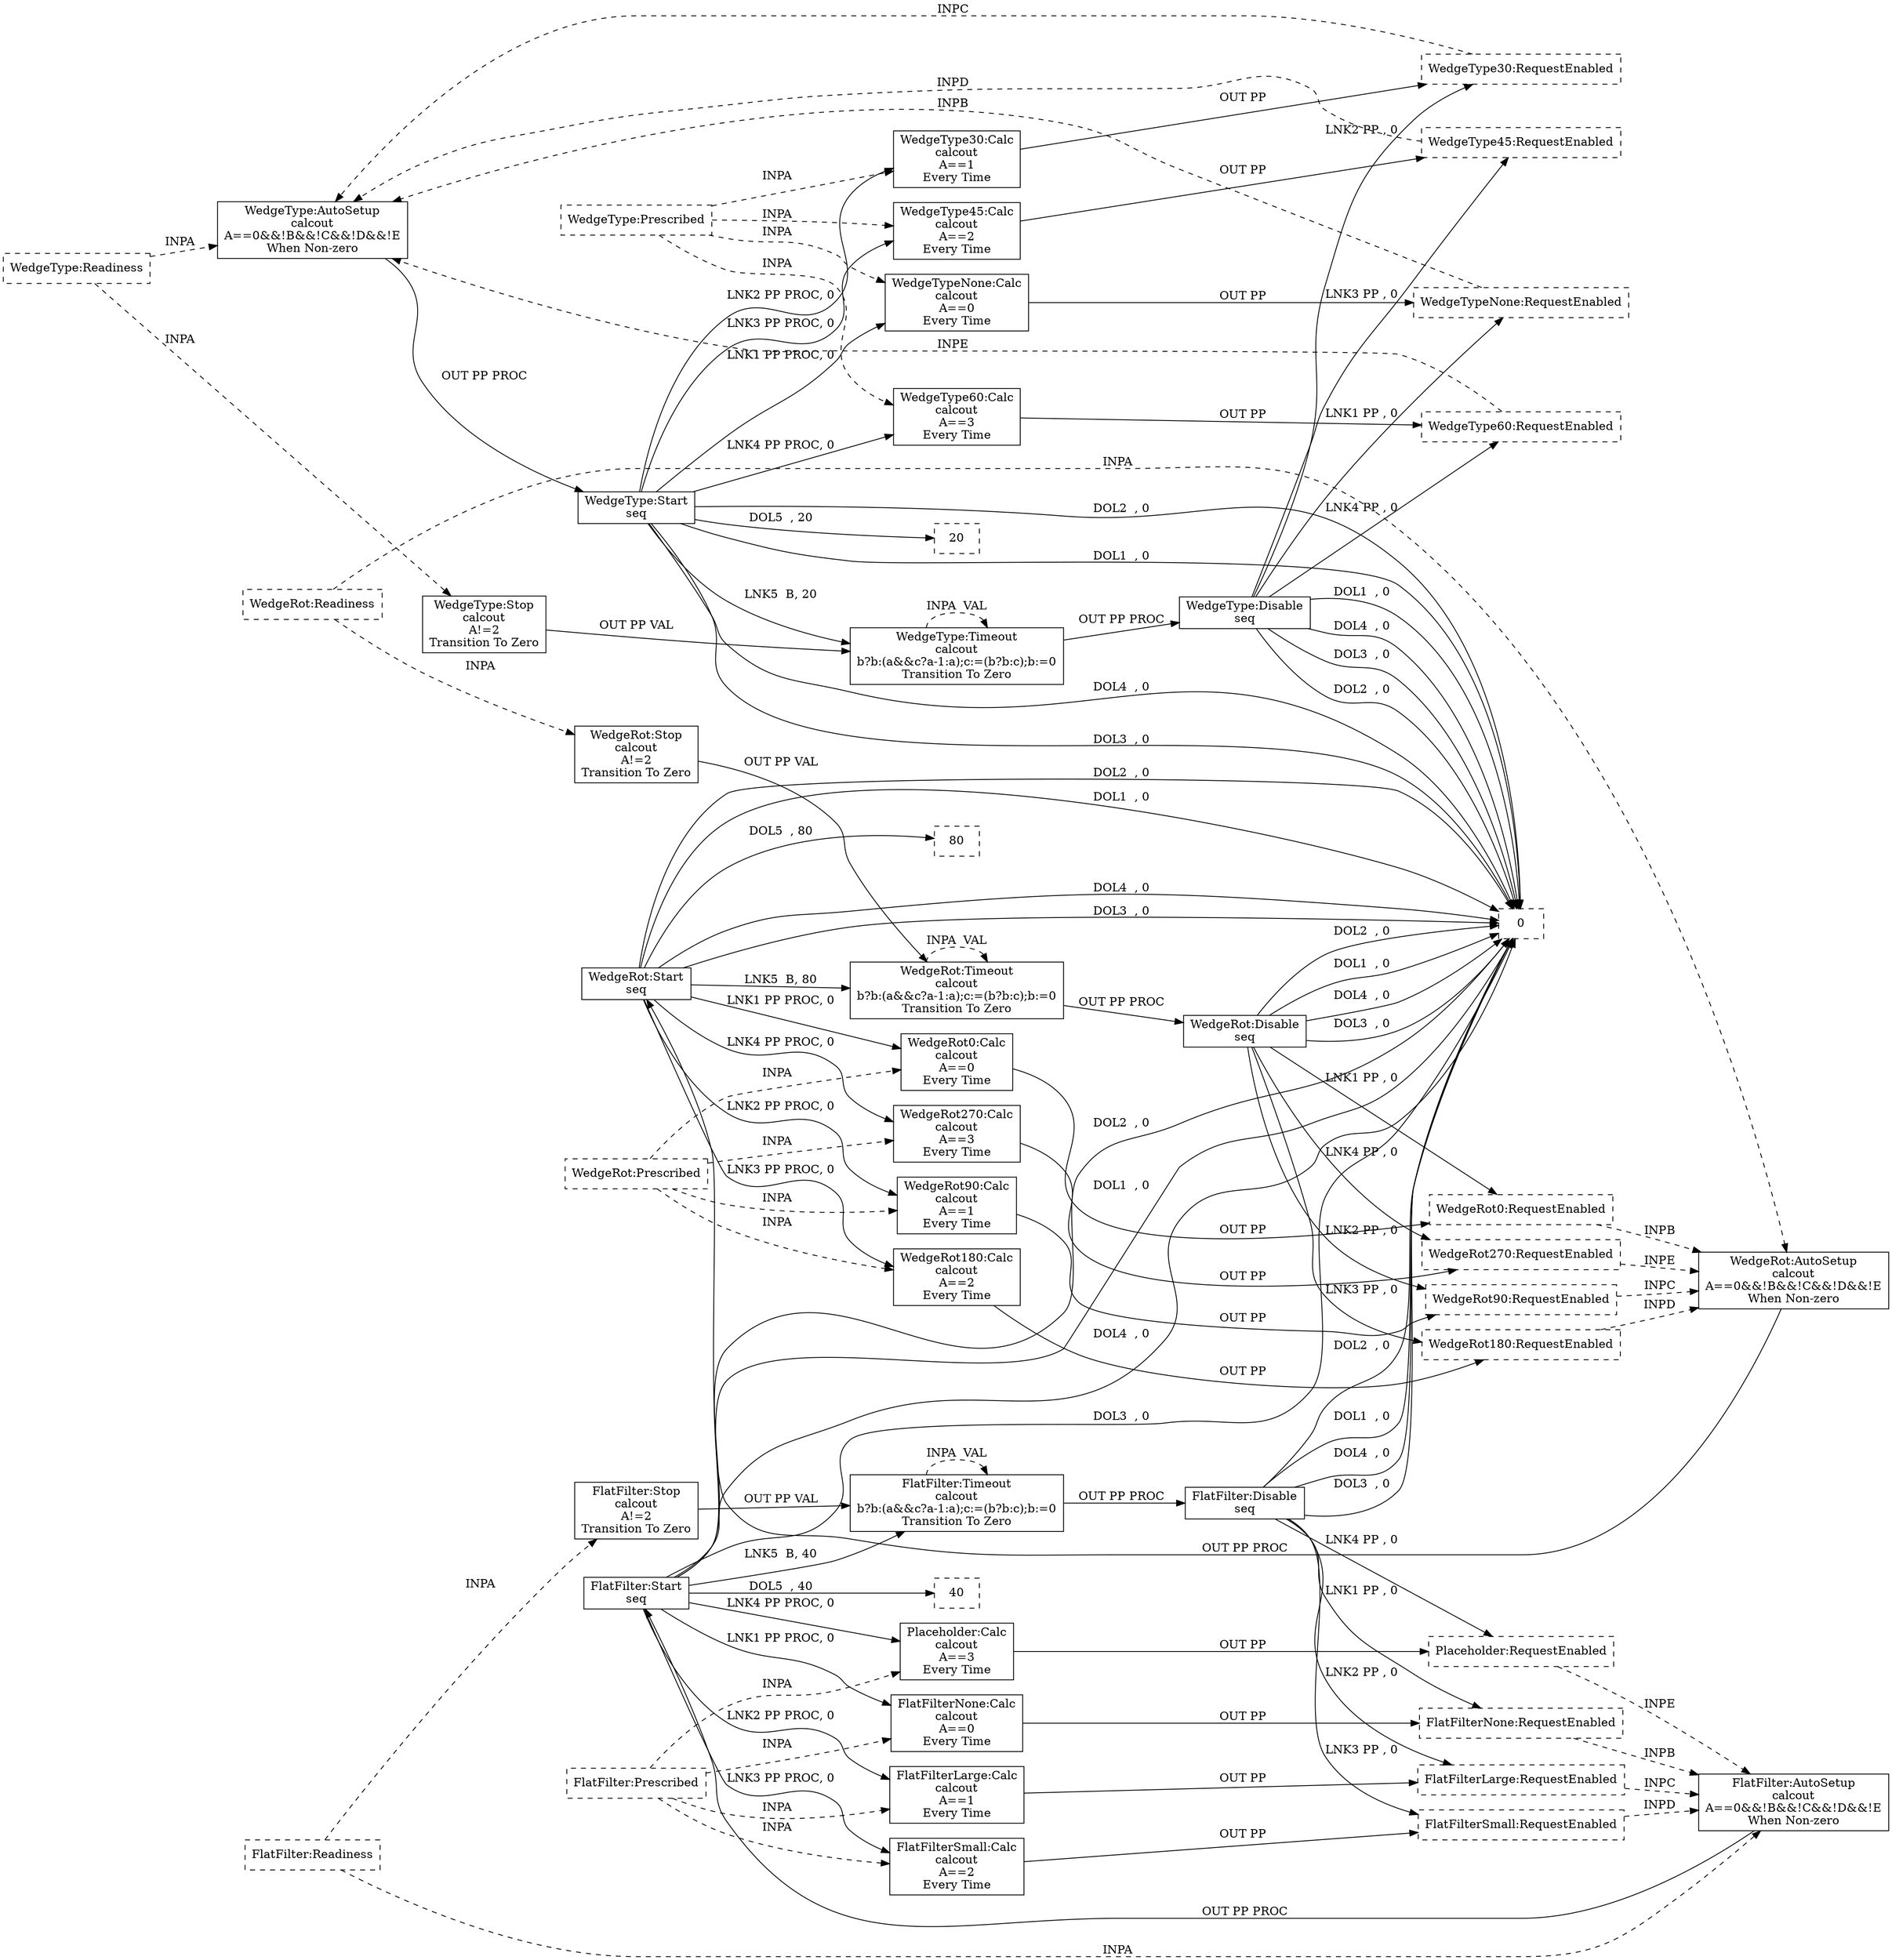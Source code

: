digraph filter_wedge_setup_subs {
  rankdir=LR;

  "WedgeType:AutoSetup" [ shape=box, label="WedgeType:AutoSetup\ncalcout\nA==0&&!B&&!C&&!D&&!E\nWhen Non-zero" ]
  "WedgeType30:RequestEnabled" -> "WedgeType:AutoSetup" [ label="INPC  ", style="dashed" ]
  "WedgeTypeNone:RequestEnabled" -> "WedgeType:AutoSetup" [ label="INPB  ", style="dashed" ]
  "WedgeType60:RequestEnabled" -> "WedgeType:AutoSetup" [ label="INPE  ", style="dashed" ]
  "WedgeType45:RequestEnabled" -> "WedgeType:AutoSetup" [ label="INPD  ", style="dashed" ]
  "WedgeType:Readiness" -> "WedgeType:AutoSetup" [ label="INPA  ", style="dashed" ]
  "WedgeType:AutoSetup" -> "WedgeType:Start" [ label="OUT PP PROC", style="solid" ]
  "WedgeType:Start" [ shape=box, label="WedgeType:Start\nseq" ]
  "WedgeType:Start" -> "WedgeTypeNone:Calc" [ label="LNK1 PP PROC, 0", style="solid" ]
  "WedgeType:Start" -> "WedgeType:Timeout" [ label="LNK5  B, 20", style="solid" ]
  "WedgeType:Start" -> "WedgeType60:Calc" [ label="LNK4 PP PROC, 0", style="solid" ]
  "WedgeType:Start" -> "WedgeType45:Calc" [ label="LNK3 PP PROC, 0", style="solid" ]
  "WedgeType:Start" -> "WedgeType30:Calc" [ label="LNK2 PP PROC, 0", style="solid" ]
  "WedgeType:Start" -> "0" [ label="DOL3  , 0", style="solid" ]
  "WedgeType:Start" -> "0" [ label="DOL2  , 0", style="solid" ]
  "WedgeType:Start" -> "0" [ label="DOL1  , 0", style="solid" ]
  "WedgeType:Start" -> "20" [ label="DOL5  , 20", style="solid" ]
  "WedgeType:Start" -> "0" [ label="DOL4  , 0", style="solid" ]
  "WedgeTypeNone:Calc" [ shape=box, label="WedgeTypeNone:Calc\ncalcout\nA==0\nEvery Time" ]
  "WedgeType:Prescribed" -> "WedgeTypeNone:Calc" [ label="INPA  ", style="dashed" ]
  "WedgeTypeNone:Calc" -> "WedgeTypeNone:RequestEnabled" [ label="OUT PP ", style="solid" ]
  "WedgeType30:Calc" [ shape=box, label="WedgeType30:Calc\ncalcout\nA==1\nEvery Time" ]
  "WedgeType:Prescribed" -> "WedgeType30:Calc" [ label="INPA  ", style="dashed" ]
  "WedgeType30:Calc" -> "WedgeType30:RequestEnabled" [ label="OUT PP ", style="solid" ]
  "WedgeType45:Calc" [ shape=box, label="WedgeType45:Calc\ncalcout\nA==2\nEvery Time" ]
  "WedgeType:Prescribed" -> "WedgeType45:Calc" [ label="INPA  ", style="dashed" ]
  "WedgeType45:Calc" -> "WedgeType45:RequestEnabled" [ label="OUT PP ", style="solid" ]
  "WedgeType60:Calc" [ shape=box, label="WedgeType60:Calc\ncalcout\nA==3\nEvery Time" ]
  "WedgeType:Prescribed" -> "WedgeType60:Calc" [ label="INPA  ", style="dashed" ]
  "WedgeType60:Calc" -> "WedgeType60:RequestEnabled" [ label="OUT PP ", style="solid" ]
  "WedgeType:Stop" [ shape=box, label="WedgeType:Stop\ncalcout\nA!=2\nTransition To Zero" ]
  "WedgeType:Readiness" -> "WedgeType:Stop" [ label="INPA  ", style="dashed" ]
  "WedgeType:Stop" -> "WedgeType:Timeout" [ label="OUT PP VAL", style="solid" ]
  "WedgeType:Timeout" [ shape=box, label="WedgeType:Timeout\ncalcout\nb?b:(a&&c?a-1:a);c:=(b?b:c);b:=0\nTransition To Zero" ]
  "WedgeType:Timeout" -> "WedgeType:Timeout" [ label="INPA  VAL", style="dashed" ]
  "WedgeType:Timeout" -> "WedgeType:Disable" [ label="OUT PP PROC", style="solid" ]
  "WedgeType:Disable" [ shape=box, label="WedgeType:Disable\nseq" ]
  "WedgeType:Disable" -> "WedgeTypeNone:RequestEnabled" [ label="LNK1 PP , 0", style="solid" ]
  "WedgeType:Disable" -> "WedgeType60:RequestEnabled" [ label="LNK4 PP , 0", style="solid" ]
  "WedgeType:Disable" -> "WedgeType45:RequestEnabled" [ label="LNK3 PP , 0", style="solid" ]
  "WedgeType:Disable" -> "WedgeType30:RequestEnabled" [ label="LNK2 PP , 0", style="solid" ]
  "WedgeType:Disable" -> "0" [ label="DOL3  , 0", style="solid" ]
  "WedgeType:Disable" -> "0" [ label="DOL2  , 0", style="solid" ]
  "WedgeType:Disable" -> "0" [ label="DOL1  , 0", style="solid" ]
  "WedgeType:Disable" -> "0" [ label="DOL4  , 0", style="solid" ]
  "WedgeRot:AutoSetup" [ shape=box, label="WedgeRot:AutoSetup\ncalcout\nA==0&&!B&&!C&&!D&&!E\nWhen Non-zero" ]
  "WedgeRot90:RequestEnabled" -> "WedgeRot:AutoSetup" [ label="INPC  ", style="dashed" ]
  "WedgeRot0:RequestEnabled" -> "WedgeRot:AutoSetup" [ label="INPB  ", style="dashed" ]
  "WedgeRot270:RequestEnabled" -> "WedgeRot:AutoSetup" [ label="INPE  ", style="dashed" ]
  "WedgeRot180:RequestEnabled" -> "WedgeRot:AutoSetup" [ label="INPD  ", style="dashed" ]
  "WedgeRot:Readiness" -> "WedgeRot:AutoSetup" [ label="INPA  ", style="dashed" ]
  "WedgeRot:AutoSetup" -> "WedgeRot:Start" [ label="OUT PP PROC", style="solid" ]
  "WedgeRot:Start" [ shape=box, label="WedgeRot:Start\nseq" ]
  "WedgeRot:Start" -> "WedgeRot0:Calc" [ label="LNK1 PP PROC, 0", style="solid" ]
  "WedgeRot:Start" -> "WedgeRot:Timeout" [ label="LNK5  B, 80", style="solid" ]
  "WedgeRot:Start" -> "WedgeRot270:Calc" [ label="LNK4 PP PROC, 0", style="solid" ]
  "WedgeRot:Start" -> "WedgeRot180:Calc" [ label="LNK3 PP PROC, 0", style="solid" ]
  "WedgeRot:Start" -> "WedgeRot90:Calc" [ label="LNK2 PP PROC, 0", style="solid" ]
  "WedgeRot:Start" -> "0" [ label="DOL3  , 0", style="solid" ]
  "WedgeRot:Start" -> "0" [ label="DOL2  , 0", style="solid" ]
  "WedgeRot:Start" -> "0" [ label="DOL1  , 0", style="solid" ]
  "WedgeRot:Start" -> "80" [ label="DOL5  , 80", style="solid" ]
  "WedgeRot:Start" -> "0" [ label="DOL4  , 0", style="solid" ]
  "WedgeRot0:Calc" [ shape=box, label="WedgeRot0:Calc\ncalcout\nA==0\nEvery Time" ]
  "WedgeRot:Prescribed" -> "WedgeRot0:Calc" [ label="INPA  ", style="dashed" ]
  "WedgeRot0:Calc" -> "WedgeRot0:RequestEnabled" [ label="OUT PP ", style="solid" ]
  "WedgeRot90:Calc" [ shape=box, label="WedgeRot90:Calc\ncalcout\nA==1\nEvery Time" ]
  "WedgeRot:Prescribed" -> "WedgeRot90:Calc" [ label="INPA  ", style="dashed" ]
  "WedgeRot90:Calc" -> "WedgeRot90:RequestEnabled" [ label="OUT PP ", style="solid" ]
  "WedgeRot180:Calc" [ shape=box, label="WedgeRot180:Calc\ncalcout\nA==2\nEvery Time" ]
  "WedgeRot:Prescribed" -> "WedgeRot180:Calc" [ label="INPA  ", style="dashed" ]
  "WedgeRot180:Calc" -> "WedgeRot180:RequestEnabled" [ label="OUT PP ", style="solid" ]
  "WedgeRot270:Calc" [ shape=box, label="WedgeRot270:Calc\ncalcout\nA==3\nEvery Time" ]
  "WedgeRot:Prescribed" -> "WedgeRot270:Calc" [ label="INPA  ", style="dashed" ]
  "WedgeRot270:Calc" -> "WedgeRot270:RequestEnabled" [ label="OUT PP ", style="solid" ]
  "WedgeRot:Stop" [ shape=box, label="WedgeRot:Stop\ncalcout\nA!=2\nTransition To Zero" ]
  "WedgeRot:Readiness" -> "WedgeRot:Stop" [ label="INPA  ", style="dashed" ]
  "WedgeRot:Stop" -> "WedgeRot:Timeout" [ label="OUT PP VAL", style="solid" ]
  "WedgeRot:Timeout" [ shape=box, label="WedgeRot:Timeout\ncalcout\nb?b:(a&&c?a-1:a);c:=(b?b:c);b:=0\nTransition To Zero" ]
  "WedgeRot:Timeout" -> "WedgeRot:Timeout" [ label="INPA  VAL", style="dashed" ]
  "WedgeRot:Timeout" -> "WedgeRot:Disable" [ label="OUT PP PROC", style="solid" ]
  "WedgeRot:Disable" [ shape=box, label="WedgeRot:Disable\nseq" ]
  "WedgeRot:Disable" -> "WedgeRot0:RequestEnabled" [ label="LNK1 PP , 0", style="solid" ]
  "WedgeRot:Disable" -> "WedgeRot270:RequestEnabled" [ label="LNK4 PP , 0", style="solid" ]
  "WedgeRot:Disable" -> "WedgeRot180:RequestEnabled" [ label="LNK3 PP , 0", style="solid" ]
  "WedgeRot:Disable" -> "WedgeRot90:RequestEnabled" [ label="LNK2 PP , 0", style="solid" ]
  "WedgeRot:Disable" -> "0" [ label="DOL3  , 0", style="solid" ]
  "WedgeRot:Disable" -> "0" [ label="DOL2  , 0", style="solid" ]
  "WedgeRot:Disable" -> "0" [ label="DOL1  , 0", style="solid" ]
  "WedgeRot:Disable" -> "0" [ label="DOL4  , 0", style="solid" ]
  "FlatFilter:AutoSetup" [ shape=box, label="FlatFilter:AutoSetup\ncalcout\nA==0&&!B&&!C&&!D&&!E\nWhen Non-zero" ]
  "FlatFilterLarge:RequestEnabled" -> "FlatFilter:AutoSetup" [ label="INPC  ", style="dashed" ]
  "FlatFilterNone:RequestEnabled" -> "FlatFilter:AutoSetup" [ label="INPB  ", style="dashed" ]
  "Placeholder:RequestEnabled" -> "FlatFilter:AutoSetup" [ label="INPE  ", style="dashed" ]
  "FlatFilterSmall:RequestEnabled" -> "FlatFilter:AutoSetup" [ label="INPD  ", style="dashed" ]
  "FlatFilter:Readiness" -> "FlatFilter:AutoSetup" [ label="INPA  ", style="dashed" ]
  "FlatFilter:AutoSetup" -> "FlatFilter:Start" [ label="OUT PP PROC", style="solid" ]
  "FlatFilter:Start" [ shape=box, label="FlatFilter:Start\nseq" ]
  "FlatFilter:Start" -> "FlatFilterNone:Calc" [ label="LNK1 PP PROC, 0", style="solid" ]
  "FlatFilter:Start" -> "FlatFilter:Timeout" [ label="LNK5  B, 40", style="solid" ]
  "FlatFilter:Start" -> "Placeholder:Calc" [ label="LNK4 PP PROC, 0", style="solid" ]
  "FlatFilter:Start" -> "FlatFilterSmall:Calc" [ label="LNK3 PP PROC, 0", style="solid" ]
  "FlatFilter:Start" -> "FlatFilterLarge:Calc" [ label="LNK2 PP PROC, 0", style="solid" ]
  "FlatFilter:Start" -> "0" [ label="DOL3  , 0", style="solid" ]
  "FlatFilter:Start" -> "0" [ label="DOL2  , 0", style="solid" ]
  "FlatFilter:Start" -> "0" [ label="DOL1  , 0", style="solid" ]
  "FlatFilter:Start" -> "40" [ label="DOL5  , 40", style="solid" ]
  "FlatFilter:Start" -> "0" [ label="DOL4  , 0", style="solid" ]
  "FlatFilterNone:Calc" [ shape=box, label="FlatFilterNone:Calc\ncalcout\nA==0\nEvery Time" ]
  "FlatFilter:Prescribed" -> "FlatFilterNone:Calc" [ label="INPA  ", style="dashed" ]
  "FlatFilterNone:Calc" -> "FlatFilterNone:RequestEnabled" [ label="OUT PP ", style="solid" ]
  "FlatFilterLarge:Calc" [ shape=box, label="FlatFilterLarge:Calc\ncalcout\nA==1\nEvery Time" ]
  "FlatFilter:Prescribed" -> "FlatFilterLarge:Calc" [ label="INPA  ", style="dashed" ]
  "FlatFilterLarge:Calc" -> "FlatFilterLarge:RequestEnabled" [ label="OUT PP ", style="solid" ]
  "FlatFilterSmall:Calc" [ shape=box, label="FlatFilterSmall:Calc\ncalcout\nA==2\nEvery Time" ]
  "FlatFilter:Prescribed" -> "FlatFilterSmall:Calc" [ label="INPA  ", style="dashed" ]
  "FlatFilterSmall:Calc" -> "FlatFilterSmall:RequestEnabled" [ label="OUT PP ", style="solid" ]
  "Placeholder:Calc" [ shape=box, label="Placeholder:Calc\ncalcout\nA==3\nEvery Time" ]
  "FlatFilter:Prescribed" -> "Placeholder:Calc" [ label="INPA  ", style="dashed" ]
  "Placeholder:Calc" -> "Placeholder:RequestEnabled" [ label="OUT PP ", style="solid" ]
  "FlatFilter:Stop" [ shape=box, label="FlatFilter:Stop\ncalcout\nA!=2\nTransition To Zero" ]
  "FlatFilter:Readiness" -> "FlatFilter:Stop" [ label="INPA  ", style="dashed" ]
  "FlatFilter:Stop" -> "FlatFilter:Timeout" [ label="OUT PP VAL", style="solid" ]
  "FlatFilter:Timeout" [ shape=box, label="FlatFilter:Timeout\ncalcout\nb?b:(a&&c?a-1:a);c:=(b?b:c);b:=0\nTransition To Zero" ]
  "FlatFilter:Timeout" -> "FlatFilter:Timeout" [ label="INPA  VAL", style="dashed" ]
  "FlatFilter:Timeout" -> "FlatFilter:Disable" [ label="OUT PP PROC", style="solid" ]
  "FlatFilter:Disable" [ shape=box, label="FlatFilter:Disable\nseq" ]
  "FlatFilter:Disable" -> "FlatFilterNone:RequestEnabled" [ label="LNK1 PP , 0", style="solid" ]
  "FlatFilter:Disable" -> "Placeholder:RequestEnabled" [ label="LNK4 PP , 0", style="solid" ]
  "FlatFilter:Disable" -> "FlatFilterSmall:RequestEnabled" [ label="LNK3 PP , 0", style="solid" ]
  "FlatFilter:Disable" -> "FlatFilterLarge:RequestEnabled" [ label="LNK2 PP , 0", style="solid" ]
  "FlatFilter:Disable" -> "0" [ label="DOL3  , 0", style="solid" ]
  "FlatFilter:Disable" -> "0" [ label="DOL2  , 0", style="solid" ]
  "FlatFilter:Disable" -> "0" [ label="DOL1  , 0", style="solid" ]
  "FlatFilter:Disable" -> "0" [ label="DOL4  , 0", style="solid" ]
  "WedgeRot270:RequestEnabled" [ shape=box, style=dashed ]
  "WedgeRot:Readiness" [ shape=box, style=dashed ]
  "WedgeType:Prescribed" [ shape=box, style=dashed ]
  "80" [ shape=box, style=dashed ]
  "FlatFilter:Prescribed" [ shape=box, style=dashed ]
  "20" [ shape=box, style=dashed ]
  "WedgeType:Readiness" [ shape=box, style=dashed ]
  "40" [ shape=box, style=dashed ]
  "0" [ shape=box, style=dashed ]
  "Placeholder:RequestEnabled" [ shape=box, style=dashed ]
  "WedgeType45:RequestEnabled" [ shape=box, style=dashed ]
  "FlatFilter:Readiness" [ shape=box, style=dashed ]
  "WedgeTypeNone:RequestEnabled" [ shape=box, style=dashed ]
  "WedgeRot:Prescribed" [ shape=box, style=dashed ]
  "FlatFilterLarge:RequestEnabled" [ shape=box, style=dashed ]
  "FlatFilterNone:RequestEnabled" [ shape=box, style=dashed ]
  "WedgeRot180:RequestEnabled" [ shape=box, style=dashed ]
  "WedgeRot0:RequestEnabled" [ shape=box, style=dashed ]
  "FlatFilterSmall:RequestEnabled" [ shape=box, style=dashed ]
  "WedgeRot90:RequestEnabled" [ shape=box, style=dashed ]
  "WedgeType30:RequestEnabled" [ shape=box, style=dashed ]
  "WedgeType60:RequestEnabled" [ shape=box, style=dashed ]

}

